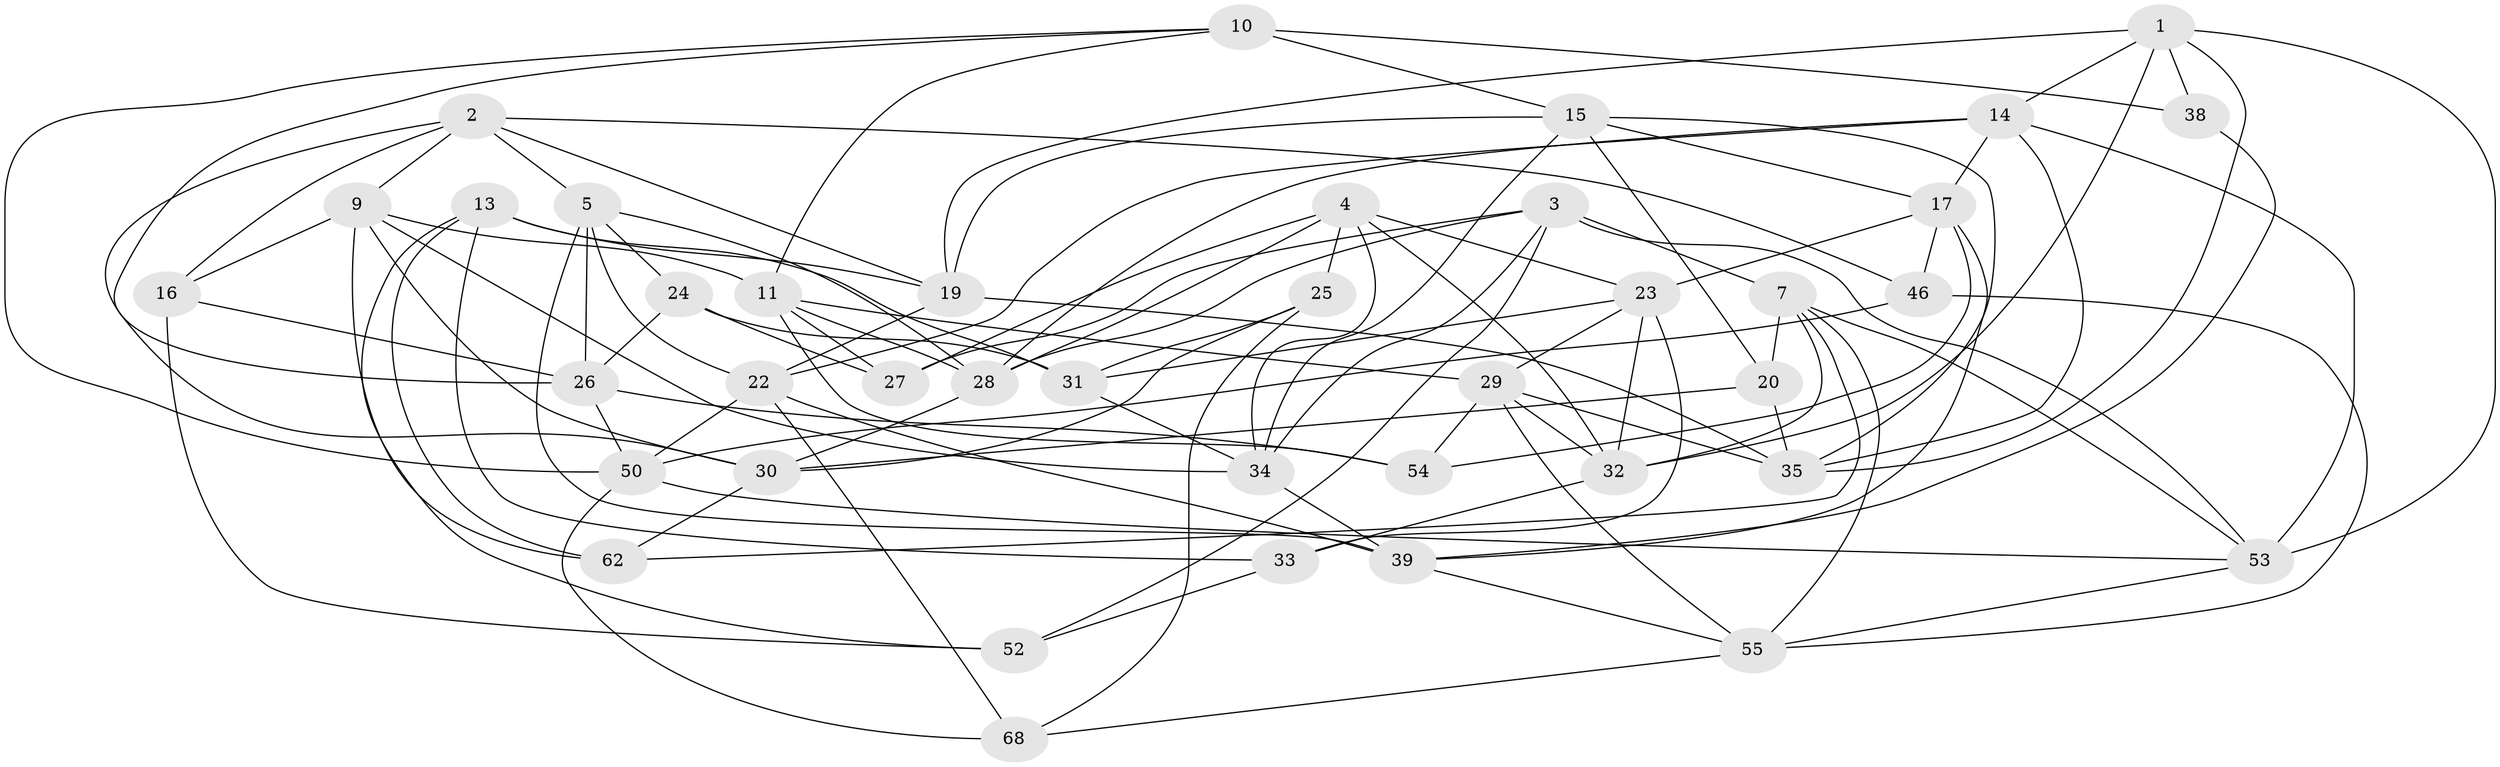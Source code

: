 // Generated by graph-tools (version 1.1) at 2025/52/02/27/25 19:52:35]
// undirected, 40 vertices, 106 edges
graph export_dot {
graph [start="1"]
  node [color=gray90,style=filled];
  1 [super="+37"];
  2 [super="+6"];
  3 [super="+21"];
  4 [super="+18"];
  5 [super="+61"];
  7 [super="+8"];
  9 [super="+36"];
  10 [super="+12"];
  11 [super="+66"];
  13 [super="+67"];
  14 [super="+45"];
  15 [super="+42"];
  16;
  17 [super="+49"];
  19 [super="+44"];
  20;
  22 [super="+63"];
  23 [super="+58"];
  24;
  25;
  26 [super="+41"];
  27;
  28 [super="+47"];
  29 [super="+40"];
  30 [super="+56"];
  31 [super="+59"];
  32 [super="+48"];
  33;
  34 [super="+43"];
  35 [super="+51"];
  38;
  39 [super="+64"];
  46;
  50 [super="+57"];
  52;
  53 [super="+60"];
  54;
  55 [super="+65"];
  62;
  68;
  1 -- 38;
  1 -- 32;
  1 -- 35;
  1 -- 14;
  1 -- 53;
  1 -- 19;
  2 -- 9;
  2 -- 16;
  2 -- 46;
  2 -- 30;
  2 -- 5;
  2 -- 19;
  3 -- 34;
  3 -- 27;
  3 -- 52;
  3 -- 28;
  3 -- 7;
  3 -- 53;
  4 -- 23;
  4 -- 25;
  4 -- 34;
  4 -- 32;
  4 -- 27;
  4 -- 28;
  5 -- 24;
  5 -- 22;
  5 -- 28;
  5 -- 26;
  5 -- 39;
  7 -- 53;
  7 -- 20;
  7 -- 62;
  7 -- 32;
  7 -- 55;
  9 -- 11;
  9 -- 16;
  9 -- 62;
  9 -- 30;
  9 -- 34;
  10 -- 38 [weight=2];
  10 -- 50;
  10 -- 15;
  10 -- 26;
  10 -- 11;
  11 -- 28;
  11 -- 27;
  11 -- 29;
  11 -- 54;
  13 -- 62;
  13 -- 19;
  13 -- 31 [weight=2];
  13 -- 33;
  13 -- 52;
  14 -- 22;
  14 -- 28;
  14 -- 35;
  14 -- 17;
  14 -- 53;
  15 -- 19;
  15 -- 35;
  15 -- 20;
  15 -- 17;
  15 -- 34;
  16 -- 52;
  16 -- 26;
  17 -- 46;
  17 -- 23;
  17 -- 39;
  17 -- 54;
  19 -- 22;
  19 -- 35;
  20 -- 35;
  20 -- 30;
  22 -- 68;
  22 -- 39;
  22 -- 50;
  23 -- 33;
  23 -- 31;
  23 -- 32;
  23 -- 29;
  24 -- 26;
  24 -- 27;
  24 -- 31;
  25 -- 68;
  25 -- 31;
  25 -- 30;
  26 -- 50;
  26 -- 54;
  28 -- 30;
  29 -- 54;
  29 -- 55;
  29 -- 32;
  29 -- 35;
  30 -- 62;
  31 -- 34;
  32 -- 33;
  33 -- 52;
  34 -- 39;
  38 -- 39;
  39 -- 55;
  46 -- 50;
  46 -- 55;
  50 -- 68;
  50 -- 53;
  53 -- 55;
  55 -- 68;
}
